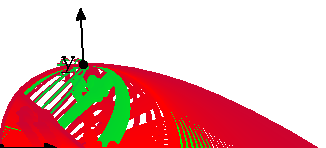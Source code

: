 prologues := 2;

vardef ellipsePoint(expr a, b, s, d) =
    save t, u, w, r;
    pair t, u, w;
    t = a;
    u = a+s*dir(d);
    for r = 0 upto 32:
	w := .5[t,u];
	if ((abs(w-a) + abs(w-b)) < s):
	    t := w;
	else:
	    u := w;
	fi
    endfor
    w
enddef;


def drawEllipseFoo(expr a, b, s) =
    draw 
    for d = 2 step 20 until 360:
	ellipsePoint(a, b, s, d) ..
    endfor
	cycle;
enddef;

vardef drawEllipse(expr a, b, s) =
save c, v, w;
pair c, v, w;
    c := .5[a,b];
    v := (a-b) / abs(a-b);
    w := (ypart(v), -xpart(v));
    draw c + .5*s * v --
         c - .5*s * v ;
%    draw c +  w * ((.5*s) +-+ (.5*abs(a-b))) --
%	 c -  w * ((.5*s) +-+ (.5*abs(a-b))) ;
    draw fullcircle scaled 2 
	    xscaled (.5*s)
	    yscaled ((.5*s) +-+ (.5*abs(a-b)))
	    rotated (angle(v))
	    shifted c;
enddef;

boolean drawhelp;
drawhelp = false;

% Given two points, normals at them and
% a distance from x to the first focal point,
% construct the (one or two) possible ellipses
def ellipseFrom(expr x, vx, y, vy, r) =
    dotlabel.lft("x", x);
    dotlabel.lft("y", y);
    drawarrow x -- x + vx;
    drawarrow y -- y + vy;

    if drawhelp:
	draw x+(0,r) .. x+(r,0) .. x+(0,-r) .. x+(-r,0) .. cycle withpen pencircle scaled .01pt;;
    fi

%    for i = -90 step 20 until 90:
    pair vyn, vxn;
    vyn = .01 * vy / abs(vy);
    vxn = .01 * vx / abs(vx);
    for i = 0 step .5 until 360:
	nof := i/360;
	pair v[];
	pair w[];
	v0 = dir(i);
	pair f[];
	f0 := x + v0 * r;
	w0 = f0 - y;
	v1 = dir(2*angle(vx) - i);
	w1 = dir(2*angle(vy) - angle(w0));


	if (dir(angle(v1)) dotprod dir(angle(w1) + 90)) > .04 :

	    f1 = x + whatever * v1;
	    f1 = y + whatever * w1;

	    numeric d[];
	    d0 = abs(x - f0) + abs(x - f1);
	    d1 = abs(y - f0) + abs(y - f1);

	    if (abs(d0 - d1) < .5) 
		and ((((y-f0) dotprod vyn) * ((y-f1) dotprod vyn)) > 0) 
		and ((((x-f0) dotprod vxn) * ((x-f1) dotprod vxn)) > 0) 
		:
		drawoptions(withcolor (nof*nof, (1-nof)*(1-nof), 2*nof*(1-nof)));
		if drawhelp:
		    draw x -- f0 withpen pencircle scaled .01pt;
		    draw y -- f0 withpen pencircle scaled .01pt;
		    draw x - 2.5 * r * v1 -- x + 2.5 * r * v1 withpen pencircle scaled .01pt;
		    draw y - 2.5 * r * w1 -- y + 2.5 * r * w1 withpen pencircle scaled .01pt;
		fi;
		dotlabel.lft("f1", f1);
		dotlabel.lft("f0", f0);
		drawEllipse(f0, f1, .5[d0,d1]);
	    fi;
	fi;
    endfor
    drawoptions();

enddef;

beginfig(1);

for rad = .5 step 3 until 300 :
    ellipseFrom( (0,0), (20,0), (30,30), (-1,20), rad );
endfor;

if false:
for r = 1 step 5 until 500:
    drawEllipse( (0,0), (r,.5*r), r * 1.2);
endfor;
fi

clip currentpicture to unitsquare scaled 1000 shifted (-250,-250);

endfig;

end
